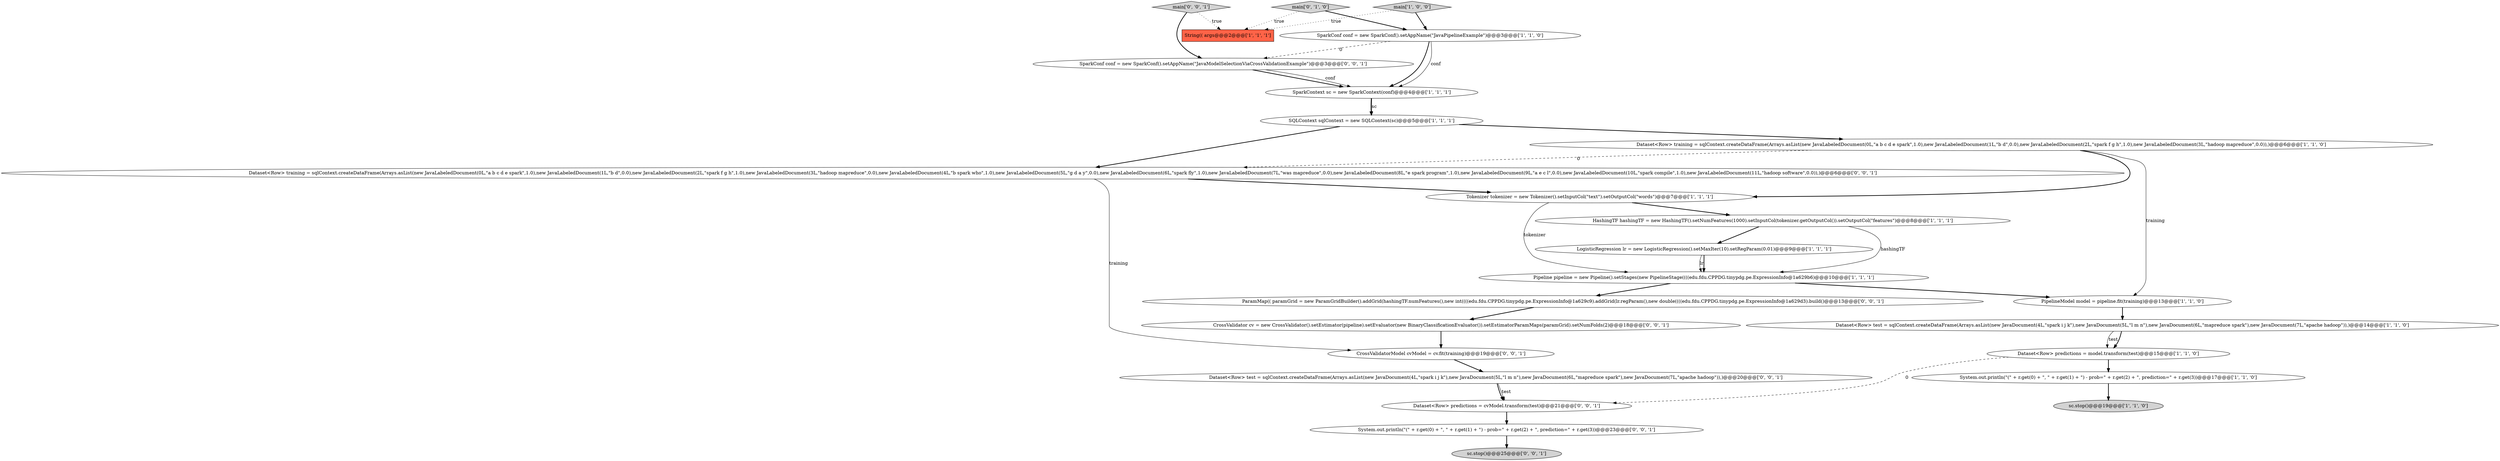 digraph {
15 [style = filled, label = "main['0', '1', '0']", fillcolor = lightgray, shape = diamond image = "AAA0AAABBB2BBB"];
16 [style = filled, label = "Dataset<Row> test = sqlContext.createDataFrame(Arrays.asList(new JavaDocument(4L,\"spark i j k\"),new JavaDocument(5L,\"l m n\"),new JavaDocument(6L,\"mapreduce spark\"),new JavaDocument(7L,\"apache hadoop\")),)@@@20@@@['0', '0', '1']", fillcolor = white, shape = ellipse image = "AAA0AAABBB3BBB"];
2 [style = filled, label = "HashingTF hashingTF = new HashingTF().setNumFeatures(1000).setInputCol(tokenizer.getOutputCol()).setOutputCol(\"features\")@@@8@@@['1', '1', '1']", fillcolor = white, shape = ellipse image = "AAA0AAABBB1BBB"];
14 [style = filled, label = "SQLContext sqlContext = new SQLContext(sc)@@@5@@@['1', '1', '1']", fillcolor = white, shape = ellipse image = "AAA0AAABBB1BBB"];
22 [style = filled, label = "Dataset<Row> training = sqlContext.createDataFrame(Arrays.asList(new JavaLabeledDocument(0L,\"a b c d e spark\",1.0),new JavaLabeledDocument(1L,\"b d\",0.0),new JavaLabeledDocument(2L,\"spark f g h\",1.0),new JavaLabeledDocument(3L,\"hadoop mapreduce\",0.0),new JavaLabeledDocument(4L,\"b spark who\",1.0),new JavaLabeledDocument(5L,\"g d a y\",0.0),new JavaLabeledDocument(6L,\"spark fly\",1.0),new JavaLabeledDocument(7L,\"was mapreduce\",0.0),new JavaLabeledDocument(8L,\"e spark program\",1.0),new JavaLabeledDocument(9L,\"a e c l\",0.0),new JavaLabeledDocument(10L,\"spark compile\",1.0),new JavaLabeledDocument(11L,\"hadoop software\",0.0)),)@@@6@@@['0', '0', '1']", fillcolor = white, shape = ellipse image = "AAA0AAABBB3BBB"];
24 [style = filled, label = "CrossValidatorModel cvModel = cv.fit(training)@@@19@@@['0', '0', '1']", fillcolor = white, shape = ellipse image = "AAA0AAABBB3BBB"];
4 [style = filled, label = "PipelineModel model = pipeline.fit(training)@@@13@@@['1', '1', '0']", fillcolor = white, shape = ellipse image = "AAA0AAABBB1BBB"];
7 [style = filled, label = "Pipeline pipeline = new Pipeline().setStages(new PipelineStage((((edu.fdu.CPPDG.tinypdg.pe.ExpressionInfo@1a629b6)@@@10@@@['1', '1', '1']", fillcolor = white, shape = ellipse image = "AAA0AAABBB1BBB"];
17 [style = filled, label = "SparkConf conf = new SparkConf().setAppName(\"JavaModelSelectionViaCrossValidationExample\")@@@3@@@['0', '0', '1']", fillcolor = white, shape = ellipse image = "AAA0AAABBB3BBB"];
6 [style = filled, label = "Dataset<Row> test = sqlContext.createDataFrame(Arrays.asList(new JavaDocument(4L,\"spark i j k\"),new JavaDocument(5L,\"l m n\"),new JavaDocument(6L,\"mapreduce spark\"),new JavaDocument(7L,\"apache hadoop\")),)@@@14@@@['1', '1', '0']", fillcolor = white, shape = ellipse image = "AAA0AAABBB1BBB"];
0 [style = filled, label = "System.out.println(\"(\" + r.get(0) + \", \" + r.get(1) + \") - prob=\" + r.get(2) + \", prediction=\" + r.get(3))@@@17@@@['1', '1', '0']", fillcolor = white, shape = ellipse image = "AAA0AAABBB1BBB"];
11 [style = filled, label = "Dataset<Row> training = sqlContext.createDataFrame(Arrays.asList(new JavaLabeledDocument(0L,\"a b c d e spark\",1.0),new JavaLabeledDocument(1L,\"b d\",0.0),new JavaLabeledDocument(2L,\"spark f g h\",1.0),new JavaLabeledDocument(3L,\"hadoop mapreduce\",0.0)),)@@@6@@@['1', '1', '0']", fillcolor = white, shape = ellipse image = "AAA0AAABBB1BBB"];
5 [style = filled, label = "SparkConf conf = new SparkConf().setAppName(\"JavaPipelineExample\")@@@3@@@['1', '1', '0']", fillcolor = white, shape = ellipse image = "AAA0AAABBB1BBB"];
1 [style = filled, label = "main['1', '0', '0']", fillcolor = lightgray, shape = diamond image = "AAA0AAABBB1BBB"];
21 [style = filled, label = "ParamMap(( paramGrid = new ParamGridBuilder().addGrid(hashingTF.numFeatures(),new int((((edu.fdu.CPPDG.tinypdg.pe.ExpressionInfo@1a629c9).addGrid(lr.regParam(),new double((((edu.fdu.CPPDG.tinypdg.pe.ExpressionInfo@1a629d3).build()@@@13@@@['0', '0', '1']", fillcolor = white, shape = ellipse image = "AAA0AAABBB3BBB"];
19 [style = filled, label = "System.out.println(\"(\" + r.get(0) + \", \" + r.get(1) + \") - prob=\" + r.get(2) + \", prediction=\" + r.get(3))@@@23@@@['0', '0', '1']", fillcolor = white, shape = ellipse image = "AAA0AAABBB3BBB"];
23 [style = filled, label = "sc.stop()@@@25@@@['0', '0', '1']", fillcolor = lightgray, shape = ellipse image = "AAA0AAABBB3BBB"];
10 [style = filled, label = "SparkContext sc = new SparkContext(conf)@@@4@@@['1', '1', '1']", fillcolor = white, shape = ellipse image = "AAA0AAABBB1BBB"];
18 [style = filled, label = "Dataset<Row> predictions = cvModel.transform(test)@@@21@@@['0', '0', '1']", fillcolor = white, shape = ellipse image = "AAA0AAABBB3BBB"];
20 [style = filled, label = "CrossValidator cv = new CrossValidator().setEstimator(pipeline).setEvaluator(new BinaryClassificationEvaluator()).setEstimatorParamMaps(paramGrid).setNumFolds(2)@@@18@@@['0', '0', '1']", fillcolor = white, shape = ellipse image = "AAA0AAABBB3BBB"];
12 [style = filled, label = "Tokenizer tokenizer = new Tokenizer().setInputCol(\"text\").setOutputCol(\"words\")@@@7@@@['1', '1', '1']", fillcolor = white, shape = ellipse image = "AAA0AAABBB1BBB"];
13 [style = filled, label = "LogisticRegression lr = new LogisticRegression().setMaxIter(10).setRegParam(0.01)@@@9@@@['1', '1', '1']", fillcolor = white, shape = ellipse image = "AAA0AAABBB1BBB"];
8 [style = filled, label = "sc.stop()@@@19@@@['1', '1', '0']", fillcolor = lightgray, shape = ellipse image = "AAA0AAABBB1BBB"];
25 [style = filled, label = "main['0', '0', '1']", fillcolor = lightgray, shape = diamond image = "AAA0AAABBB3BBB"];
9 [style = filled, label = "Dataset<Row> predictions = model.transform(test)@@@15@@@['1', '1', '0']", fillcolor = white, shape = ellipse image = "AAA0AAABBB1BBB"];
3 [style = filled, label = "String(( args@@@2@@@['1', '1', '1']", fillcolor = tomato, shape = box image = "AAA0AAABBB1BBB"];
1->5 [style = bold, label=""];
17->10 [style = bold, label=""];
5->10 [style = bold, label=""];
16->18 [style = bold, label=""];
5->10 [style = solid, label="conf"];
9->0 [style = bold, label=""];
10->14 [style = bold, label=""];
4->6 [style = bold, label=""];
9->18 [style = dashed, label="0"];
14->22 [style = bold, label=""];
18->19 [style = bold, label=""];
11->22 [style = dashed, label="0"];
2->7 [style = solid, label="hashingTF"];
13->7 [style = solid, label="lr"];
11->12 [style = bold, label=""];
7->4 [style = bold, label=""];
22->24 [style = solid, label="training"];
25->17 [style = bold, label=""];
15->5 [style = bold, label=""];
2->13 [style = bold, label=""];
1->3 [style = dotted, label="true"];
15->3 [style = dotted, label="true"];
12->7 [style = solid, label="tokenizer"];
24->16 [style = bold, label=""];
12->2 [style = bold, label=""];
16->18 [style = solid, label="test"];
21->20 [style = bold, label=""];
5->17 [style = dashed, label="0"];
17->10 [style = solid, label="conf"];
13->7 [style = bold, label=""];
22->12 [style = bold, label=""];
19->23 [style = bold, label=""];
6->9 [style = solid, label="test"];
0->8 [style = bold, label=""];
10->14 [style = solid, label="sc"];
7->21 [style = bold, label=""];
25->3 [style = dotted, label="true"];
11->4 [style = solid, label="training"];
6->9 [style = bold, label=""];
20->24 [style = bold, label=""];
14->11 [style = bold, label=""];
}
